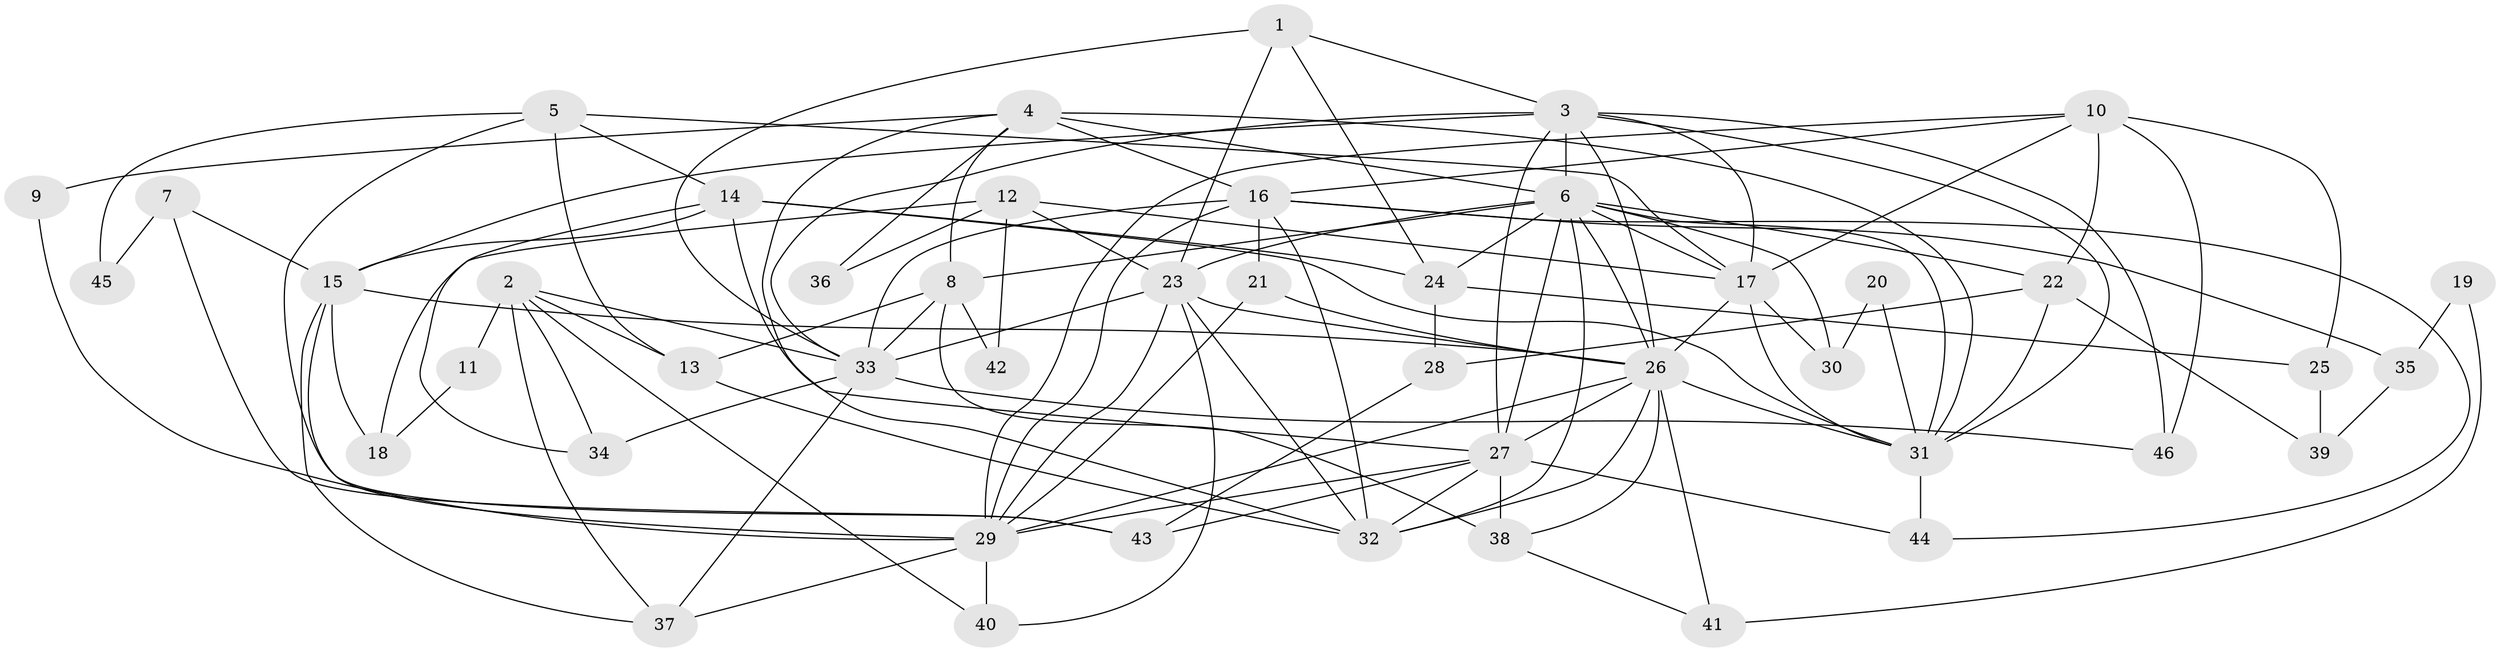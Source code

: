 // original degree distribution, {4: 0.2967032967032967, 6: 0.0989010989010989, 5: 0.15384615384615385, 8: 0.02197802197802198, 3: 0.23076923076923078, 2: 0.16483516483516483, 7: 0.02197802197802198, 9: 0.01098901098901099}
// Generated by graph-tools (version 1.1) at 2025/36/03/09/25 02:36:25]
// undirected, 46 vertices, 116 edges
graph export_dot {
graph [start="1"]
  node [color=gray90,style=filled];
  1;
  2;
  3;
  4;
  5;
  6;
  7;
  8;
  9;
  10;
  11;
  12;
  13;
  14;
  15;
  16;
  17;
  18;
  19;
  20;
  21;
  22;
  23;
  24;
  25;
  26;
  27;
  28;
  29;
  30;
  31;
  32;
  33;
  34;
  35;
  36;
  37;
  38;
  39;
  40;
  41;
  42;
  43;
  44;
  45;
  46;
  1 -- 3 [weight=1.0];
  1 -- 23 [weight=1.0];
  1 -- 24 [weight=1.0];
  1 -- 33 [weight=1.0];
  2 -- 11 [weight=1.0];
  2 -- 13 [weight=1.0];
  2 -- 33 [weight=1.0];
  2 -- 34 [weight=1.0];
  2 -- 37 [weight=1.0];
  2 -- 40 [weight=1.0];
  3 -- 6 [weight=1.0];
  3 -- 15 [weight=1.0];
  3 -- 17 [weight=1.0];
  3 -- 26 [weight=1.0];
  3 -- 27 [weight=1.0];
  3 -- 31 [weight=1.0];
  3 -- 33 [weight=1.0];
  3 -- 46 [weight=1.0];
  4 -- 6 [weight=1.0];
  4 -- 8 [weight=1.0];
  4 -- 9 [weight=1.0];
  4 -- 16 [weight=2.0];
  4 -- 31 [weight=1.0];
  4 -- 32 [weight=1.0];
  4 -- 36 [weight=1.0];
  5 -- 13 [weight=1.0];
  5 -- 14 [weight=1.0];
  5 -- 17 [weight=1.0];
  5 -- 43 [weight=1.0];
  5 -- 45 [weight=1.0];
  6 -- 8 [weight=1.0];
  6 -- 17 [weight=1.0];
  6 -- 22 [weight=1.0];
  6 -- 23 [weight=1.0];
  6 -- 24 [weight=2.0];
  6 -- 26 [weight=1.0];
  6 -- 27 [weight=2.0];
  6 -- 30 [weight=1.0];
  6 -- 31 [weight=2.0];
  6 -- 32 [weight=1.0];
  7 -- 15 [weight=1.0];
  7 -- 43 [weight=1.0];
  7 -- 45 [weight=1.0];
  8 -- 13 [weight=1.0];
  8 -- 33 [weight=2.0];
  8 -- 38 [weight=1.0];
  8 -- 42 [weight=1.0];
  9 -- 29 [weight=1.0];
  10 -- 16 [weight=1.0];
  10 -- 17 [weight=1.0];
  10 -- 22 [weight=1.0];
  10 -- 25 [weight=1.0];
  10 -- 29 [weight=1.0];
  10 -- 46 [weight=1.0];
  11 -- 18 [weight=1.0];
  12 -- 17 [weight=1.0];
  12 -- 18 [weight=1.0];
  12 -- 23 [weight=1.0];
  12 -- 36 [weight=1.0];
  12 -- 42 [weight=1.0];
  13 -- 32 [weight=1.0];
  14 -- 15 [weight=1.0];
  14 -- 24 [weight=1.0];
  14 -- 27 [weight=1.0];
  14 -- 31 [weight=1.0];
  14 -- 34 [weight=1.0];
  15 -- 18 [weight=1.0];
  15 -- 26 [weight=1.0];
  15 -- 29 [weight=1.0];
  15 -- 37 [weight=1.0];
  16 -- 21 [weight=2.0];
  16 -- 29 [weight=1.0];
  16 -- 32 [weight=1.0];
  16 -- 33 [weight=1.0];
  16 -- 35 [weight=1.0];
  16 -- 44 [weight=1.0];
  17 -- 26 [weight=1.0];
  17 -- 30 [weight=1.0];
  17 -- 31 [weight=1.0];
  19 -- 35 [weight=1.0];
  19 -- 41 [weight=1.0];
  20 -- 30 [weight=1.0];
  20 -- 31 [weight=1.0];
  21 -- 26 [weight=3.0];
  21 -- 29 [weight=1.0];
  22 -- 28 [weight=1.0];
  22 -- 31 [weight=1.0];
  22 -- 39 [weight=1.0];
  23 -- 26 [weight=1.0];
  23 -- 29 [weight=1.0];
  23 -- 32 [weight=2.0];
  23 -- 33 [weight=3.0];
  23 -- 40 [weight=1.0];
  24 -- 25 [weight=1.0];
  24 -- 28 [weight=1.0];
  25 -- 39 [weight=1.0];
  26 -- 27 [weight=1.0];
  26 -- 29 [weight=1.0];
  26 -- 31 [weight=2.0];
  26 -- 32 [weight=1.0];
  26 -- 38 [weight=1.0];
  26 -- 41 [weight=1.0];
  27 -- 29 [weight=2.0];
  27 -- 32 [weight=1.0];
  27 -- 38 [weight=2.0];
  27 -- 43 [weight=1.0];
  27 -- 44 [weight=1.0];
  28 -- 43 [weight=1.0];
  29 -- 37 [weight=1.0];
  29 -- 40 [weight=1.0];
  31 -- 44 [weight=2.0];
  33 -- 34 [weight=1.0];
  33 -- 37 [weight=2.0];
  33 -- 46 [weight=1.0];
  35 -- 39 [weight=1.0];
  38 -- 41 [weight=1.0];
}
